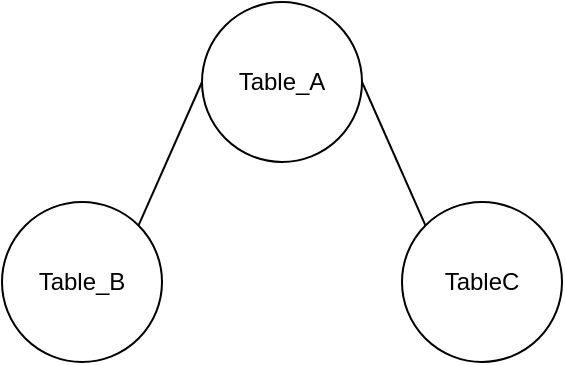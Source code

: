 <mxfile>
    <diagram id="QqBssrWFoPHAsIjO3HS1" name="ページ1">
        <mxGraphModel dx="1093" dy="545" grid="1" gridSize="10" guides="1" tooltips="1" connect="1" arrows="1" fold="1" page="1" pageScale="1" pageWidth="827" pageHeight="1169" background="#FFFFFF" math="0" shadow="0">
            <root>
                <mxCell id="0"/>
                <mxCell id="1" parent="0"/>
                <mxCell id="122" value="Table_A" style="ellipse;whiteSpace=wrap;html=1;aspect=fixed;" parent="1" vertex="1">
                    <mxGeometry x="380" y="120" width="80" height="80" as="geometry"/>
                </mxCell>
                <mxCell id="123" value="Table_B" style="ellipse;whiteSpace=wrap;html=1;aspect=fixed;" parent="1" vertex="1">
                    <mxGeometry x="280" y="220" width="80" height="80" as="geometry"/>
                </mxCell>
                <mxCell id="124" value="TableC" style="ellipse;whiteSpace=wrap;html=1;aspect=fixed;" parent="1" vertex="1">
                    <mxGeometry x="480" y="220" width="80" height="80" as="geometry"/>
                </mxCell>
                <mxCell id="125" value="" style="endArrow=none;html=1;entryX=0;entryY=0.5;entryDx=0;entryDy=0;exitX=1;exitY=0;exitDx=0;exitDy=0;" parent="1" source="123" target="122" edge="1">
                    <mxGeometry width="50" height="50" relative="1" as="geometry">
                        <mxPoint x="280" y="250" as="sourcePoint"/>
                        <mxPoint x="330" y="200" as="targetPoint"/>
                    </mxGeometry>
                </mxCell>
                <mxCell id="126" value="" style="endArrow=none;html=1;entryX=1;entryY=0.5;entryDx=0;entryDy=0;exitX=0;exitY=0;exitDx=0;exitDy=0;" parent="1" source="124" target="122" edge="1">
                    <mxGeometry width="50" height="50" relative="1" as="geometry">
                        <mxPoint x="374.004" y="271.716" as="sourcePoint"/>
                        <mxPoint x="479.72" y="190" as="targetPoint"/>
                    </mxGeometry>
                </mxCell>
            </root>
        </mxGraphModel>
    </diagram>
</mxfile>